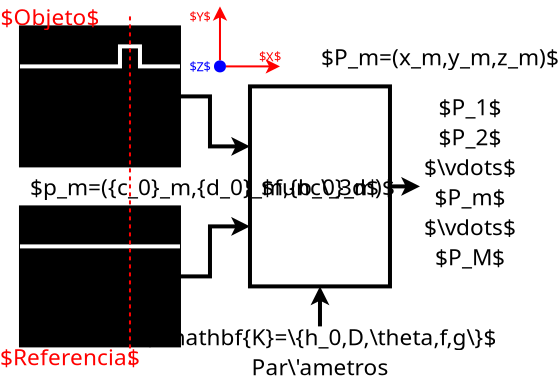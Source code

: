 <?xml version="1.0" encoding="UTF-8"?>
<dia:diagram xmlns:dia="http://www.lysator.liu.se/~alla/dia/">
  <dia:layer name="Segundo plano" visible="true" connectable="true" active="true">
    <dia:object type="Standard - Box" version="0" id="O0">
      <dia:attribute name="obj_pos">
        <dia:point val="24.5,13"/>
      </dia:attribute>
      <dia:attribute name="obj_bb">
        <dia:rectangle val="24.4,12.9;31.6,23.1"/>
      </dia:attribute>
      <dia:attribute name="elem_corner">
        <dia:point val="24.5,13"/>
      </dia:attribute>
      <dia:attribute name="elem_width">
        <dia:real val="7"/>
      </dia:attribute>
      <dia:attribute name="elem_height">
        <dia:real val="10"/>
      </dia:attribute>
      <dia:attribute name="border_width">
        <dia:real val="0.2"/>
      </dia:attribute>
      <dia:attribute name="show_background">
        <dia:boolean val="true"/>
      </dia:attribute>
    </dia:object>
    <dia:object type="Standard - Path" version="0" id="O1">
      <dia:attribute name="obj_pos">
        <dia:point val="13,10"/>
      </dia:attribute>
      <dia:attribute name="obj_bb">
        <dia:rectangle val="12.95,9.95;21.05,17.05"/>
      </dia:attribute>
      <dia:attribute name="meta">
        <dia:composite type="dict"/>
      </dia:attribute>
      <dia:attribute name="bez_points">
        <dia:bezpoint type="moveto" p1="13,10"/>
        <dia:bezpoint type="lineto" p1="21,10"/>
        <dia:bezpoint type="lineto" p1="21,17"/>
        <dia:bezpoint type="lineto" p1="13,17"/>
        <dia:bezpoint type="lineto" p1="13,10"/>
      </dia:attribute>
      <dia:attribute name="stroke_or_fill">
        <dia:enum val="3"/>
      </dia:attribute>
      <dia:attribute name="line_width">
        <dia:real val="0.1"/>
      </dia:attribute>
      <dia:attribute name="line_colour">
        <dia:color val="#000000ff"/>
      </dia:attribute>
      <dia:attribute name="line_style">
        <dia:enum val="0"/>
        <dia:real val="1"/>
      </dia:attribute>
      <dia:attribute name="line_join">
        <dia:enum val="0"/>
      </dia:attribute>
      <dia:attribute name="line_caps">
        <dia:enum val="0"/>
      </dia:attribute>
      <dia:attribute name="fill_colour">
        <dia:color val="#000000ff"/>
      </dia:attribute>
      <dia:attribute name="show_control_lines">
        <dia:boolean val="false"/>
      </dia:attribute>
      <dia:attribute name="pattern"/>
    </dia:object>
    <dia:object type="Standard - Path" version="0" id="O2">
      <dia:attribute name="obj_pos">
        <dia:point val="21,12"/>
      </dia:attribute>
      <dia:attribute name="obj_bb">
        <dia:rectangle val="12.9,10.9;21.1,12.1"/>
      </dia:attribute>
      <dia:attribute name="meta">
        <dia:composite type="dict"/>
      </dia:attribute>
      <dia:attribute name="bez_points">
        <dia:bezpoint type="moveto" p1="21,12"/>
        <dia:bezpoint type="lineto" p1="19,12"/>
        <dia:bezpoint type="lineto" p1="19,11"/>
        <dia:bezpoint type="lineto" p1="18,11"/>
        <dia:bezpoint type="lineto" p1="18,12"/>
        <dia:bezpoint type="lineto" p1="13,12"/>
      </dia:attribute>
      <dia:attribute name="stroke_or_fill">
        <dia:enum val="1"/>
      </dia:attribute>
      <dia:attribute name="line_width">
        <dia:real val="0.2"/>
      </dia:attribute>
      <dia:attribute name="line_colour">
        <dia:color val="#ffffffff"/>
      </dia:attribute>
      <dia:attribute name="line_style">
        <dia:enum val="0"/>
        <dia:real val="1"/>
      </dia:attribute>
      <dia:attribute name="line_join">
        <dia:enum val="0"/>
      </dia:attribute>
      <dia:attribute name="line_caps">
        <dia:enum val="0"/>
      </dia:attribute>
      <dia:attribute name="fill_colour">
        <dia:color val="#ffffffff"/>
      </dia:attribute>
      <dia:attribute name="show_control_lines">
        <dia:boolean val="false"/>
      </dia:attribute>
      <dia:attribute name="pattern"/>
    </dia:object>
    <dia:group>
      <dia:attribute name="meta">
        <dia:composite type="dict"/>
      </dia:attribute>
      <dia:attribute name="matrix">
        <dia:matrix xx="1" xy="0" yx="0" yy="1" x0="0" y0="1.155e-14"/>
      </dia:attribute>
      <dia:object type="Standard - Box" version="0" id="O3">
        <dia:attribute name="obj_pos">
          <dia:point val="13,19"/>
        </dia:attribute>
        <dia:attribute name="obj_bb">
          <dia:rectangle val="12.95,18.95;21.05,26.05"/>
        </dia:attribute>
        <dia:attribute name="elem_corner">
          <dia:point val="13,19"/>
        </dia:attribute>
        <dia:attribute name="elem_width">
          <dia:real val="8"/>
        </dia:attribute>
        <dia:attribute name="elem_height">
          <dia:real val="7"/>
        </dia:attribute>
        <dia:attribute name="inner_color">
          <dia:color val="#000000ff"/>
        </dia:attribute>
        <dia:attribute name="show_background">
          <dia:boolean val="true"/>
        </dia:attribute>
      </dia:object>
      <dia:object type="Standard - Line" version="0" id="O4">
        <dia:attribute name="obj_pos">
          <dia:point val="13,21"/>
        </dia:attribute>
        <dia:attribute name="obj_bb">
          <dia:rectangle val="12.9,20.9;21.1,21.1"/>
        </dia:attribute>
        <dia:attribute name="conn_endpoints">
          <dia:point val="13,21"/>
          <dia:point val="21,21"/>
        </dia:attribute>
        <dia:attribute name="numcp">
          <dia:int val="1"/>
        </dia:attribute>
        <dia:attribute name="line_color">
          <dia:color val="#ffffffff"/>
        </dia:attribute>
        <dia:attribute name="line_width">
          <dia:real val="0.2"/>
        </dia:attribute>
      </dia:object>
    </dia:group>
    <dia:object type="Standard - PolyLine" version="0" id="O5">
      <dia:attribute name="obj_pos">
        <dia:point val="21,22.5"/>
      </dia:attribute>
      <dia:attribute name="obj_bb">
        <dia:rectangle val="20.9,19.526;24.6,22.6"/>
      </dia:attribute>
      <dia:attribute name="poly_points">
        <dia:point val="21,22.5"/>
        <dia:point val="22.5,22.5"/>
        <dia:point val="22.5,20"/>
        <dia:point val="24.5,20"/>
      </dia:attribute>
      <dia:attribute name="line_width">
        <dia:real val="0.2"/>
      </dia:attribute>
      <dia:attribute name="end_arrow">
        <dia:enum val="22"/>
      </dia:attribute>
      <dia:attribute name="end_arrow_length">
        <dia:real val="0.5"/>
      </dia:attribute>
      <dia:attribute name="end_arrow_width">
        <dia:real val="0.5"/>
      </dia:attribute>
      <dia:connections>
        <dia:connection handle="0" to="O3" connection="4"/>
      </dia:connections>
    </dia:object>
    <dia:object type="Standard - PolyLine" version="0" id="O6">
      <dia:attribute name="obj_pos">
        <dia:point val="21,13.5"/>
      </dia:attribute>
      <dia:attribute name="obj_bb">
        <dia:rectangle val="20.9,13.4;24.6,16.474"/>
      </dia:attribute>
      <dia:attribute name="poly_points">
        <dia:point val="21,13.5"/>
        <dia:point val="22.5,13.5"/>
        <dia:point val="22.5,16"/>
        <dia:point val="24.5,16"/>
      </dia:attribute>
      <dia:attribute name="line_width">
        <dia:real val="0.2"/>
      </dia:attribute>
      <dia:attribute name="end_arrow">
        <dia:enum val="22"/>
      </dia:attribute>
      <dia:attribute name="end_arrow_length">
        <dia:real val="0.5"/>
      </dia:attribute>
      <dia:attribute name="end_arrow_width">
        <dia:real val="0.5"/>
      </dia:attribute>
    </dia:object>
    <dia:object type="Standard - Line" version="0" id="O7">
      <dia:attribute name="obj_pos">
        <dia:point val="23,9"/>
      </dia:attribute>
      <dia:attribute name="obj_bb">
        <dia:rectangle val="22.638,8.95;23.362,11.75"/>
      </dia:attribute>
      <dia:attribute name="conn_endpoints">
        <dia:point val="23,9"/>
        <dia:point val="23,11.7"/>
      </dia:attribute>
      <dia:attribute name="numcp">
        <dia:int val="1"/>
      </dia:attribute>
      <dia:attribute name="line_color">
        <dia:color val="#ff0000ff"/>
      </dia:attribute>
      <dia:attribute name="start_arrow">
        <dia:enum val="22"/>
      </dia:attribute>
      <dia:attribute name="start_arrow_length">
        <dia:real val="0.5"/>
      </dia:attribute>
      <dia:attribute name="start_arrow_width">
        <dia:real val="0.5"/>
      </dia:attribute>
      <dia:connections>
        <dia:connection handle="1" to="O12" connection="8"/>
      </dia:connections>
    </dia:object>
    <dia:object type="Standard - Line" version="0" id="O8">
      <dia:attribute name="obj_pos">
        <dia:point val="26,12"/>
      </dia:attribute>
      <dia:attribute name="obj_bb">
        <dia:rectangle val="23.25,11.638;26.05,12.362"/>
      </dia:attribute>
      <dia:attribute name="conn_endpoints">
        <dia:point val="26,12"/>
        <dia:point val="23.3,12"/>
      </dia:attribute>
      <dia:attribute name="numcp">
        <dia:int val="1"/>
      </dia:attribute>
      <dia:attribute name="line_color">
        <dia:color val="#ff0000ff"/>
      </dia:attribute>
      <dia:attribute name="start_arrow">
        <dia:enum val="22"/>
      </dia:attribute>
      <dia:attribute name="start_arrow_length">
        <dia:real val="0.5"/>
      </dia:attribute>
      <dia:attribute name="start_arrow_width">
        <dia:real val="0.5"/>
      </dia:attribute>
      <dia:connections>
        <dia:connection handle="1" to="O12" connection="8"/>
      </dia:connections>
    </dia:object>
    <dia:object type="Standard - Text" version="1" id="O9">
      <dia:attribute name="obj_pos">
        <dia:point val="25.5,11.5"/>
      </dia:attribute>
      <dia:attribute name="obj_bb">
        <dia:rectangle val="24.874,11.126;26.126,11.874"/>
      </dia:attribute>
      <dia:attribute name="text">
        <dia:composite type="text">
          <dia:attribute name="string">
            <dia:string>#$X$#</dia:string>
          </dia:attribute>
          <dia:attribute name="font">
            <dia:font family="sans" style="0" name="Helvetica"/>
          </dia:attribute>
          <dia:attribute name="height">
            <dia:real val="0.8"/>
          </dia:attribute>
          <dia:attribute name="pos">
            <dia:point val="25.5,11.721"/>
          </dia:attribute>
          <dia:attribute name="color">
            <dia:color val="#ff0000ff"/>
          </dia:attribute>
          <dia:attribute name="alignment">
            <dia:enum val="1"/>
          </dia:attribute>
        </dia:composite>
      </dia:attribute>
      <dia:attribute name="valign">
        <dia:enum val="2"/>
      </dia:attribute>
    </dia:object>
    <dia:object type="Standard - Text" version="1" id="O10">
      <dia:attribute name="obj_pos">
        <dia:point val="22,12"/>
      </dia:attribute>
      <dia:attribute name="obj_bb">
        <dia:rectangle val="21.374,11.626;22.626,12.374"/>
      </dia:attribute>
      <dia:attribute name="text">
        <dia:composite type="text">
          <dia:attribute name="string">
            <dia:string>#$Z$#</dia:string>
          </dia:attribute>
          <dia:attribute name="font">
            <dia:font family="sans" style="0" name="Helvetica"/>
          </dia:attribute>
          <dia:attribute name="height">
            <dia:real val="0.8"/>
          </dia:attribute>
          <dia:attribute name="pos">
            <dia:point val="22,12.221"/>
          </dia:attribute>
          <dia:attribute name="color">
            <dia:color val="#0000ffff"/>
          </dia:attribute>
          <dia:attribute name="alignment">
            <dia:enum val="1"/>
          </dia:attribute>
        </dia:composite>
      </dia:attribute>
      <dia:attribute name="valign">
        <dia:enum val="2"/>
      </dia:attribute>
    </dia:object>
    <dia:object type="Standard - Text" version="1" id="O11">
      <dia:attribute name="obj_pos">
        <dia:point val="22,9.5"/>
      </dia:attribute>
      <dia:attribute name="obj_bb">
        <dia:rectangle val="21.398,9.126;22.602,9.874"/>
      </dia:attribute>
      <dia:attribute name="text">
        <dia:composite type="text">
          <dia:attribute name="string">
            <dia:string>#$Y$#</dia:string>
          </dia:attribute>
          <dia:attribute name="font">
            <dia:font family="sans" style="0" name="Helvetica"/>
          </dia:attribute>
          <dia:attribute name="height">
            <dia:real val="0.8"/>
          </dia:attribute>
          <dia:attribute name="pos">
            <dia:point val="22,9.721"/>
          </dia:attribute>
          <dia:attribute name="color">
            <dia:color val="#ff0000ff"/>
          </dia:attribute>
          <dia:attribute name="alignment">
            <dia:enum val="1"/>
          </dia:attribute>
        </dia:composite>
      </dia:attribute>
      <dia:attribute name="valign">
        <dia:enum val="2"/>
      </dia:attribute>
    </dia:object>
    <dia:object type="Standard - Ellipse" version="0" id="O12">
      <dia:attribute name="obj_pos">
        <dia:point val="22.75,11.75"/>
      </dia:attribute>
      <dia:attribute name="obj_bb">
        <dia:rectangle val="22.7,11.7;23.3,12.3"/>
      </dia:attribute>
      <dia:attribute name="elem_corner">
        <dia:point val="22.75,11.75"/>
      </dia:attribute>
      <dia:attribute name="elem_width">
        <dia:real val="0.5"/>
      </dia:attribute>
      <dia:attribute name="elem_height">
        <dia:real val="0.5"/>
      </dia:attribute>
      <dia:attribute name="border_width">
        <dia:real val="0.1"/>
      </dia:attribute>
      <dia:attribute name="border_color">
        <dia:color val="#0000ffff"/>
      </dia:attribute>
      <dia:attribute name="inner_color">
        <dia:color val="#0000ffff"/>
      </dia:attribute>
    </dia:object>
    <dia:object type="Standard - Text" version="1" id="O13">
      <dia:attribute name="obj_pos">
        <dia:point val="14.5,9.5"/>
      </dia:attribute>
      <dia:attribute name="obj_bb">
        <dia:rectangle val="11.91,8.841;17.09,10.159"/>
      </dia:attribute>
      <dia:attribute name="text">
        <dia:composite type="text">
          <dia:attribute name="string">
            <dia:string>#$Objeto$#</dia:string>
          </dia:attribute>
          <dia:attribute name="font">
            <dia:font family="sans" style="0" name="Helvetica"/>
          </dia:attribute>
          <dia:attribute name="height">
            <dia:real val="1.411"/>
          </dia:attribute>
          <dia:attribute name="pos">
            <dia:point val="14.5,9.891"/>
          </dia:attribute>
          <dia:attribute name="color">
            <dia:color val="#ff0000ff"/>
          </dia:attribute>
          <dia:attribute name="alignment">
            <dia:enum val="1"/>
          </dia:attribute>
        </dia:composite>
      </dia:attribute>
      <dia:attribute name="valign">
        <dia:enum val="2"/>
      </dia:attribute>
    </dia:object>
    <dia:object type="Standard - Text" version="1" id="O14">
      <dia:attribute name="obj_pos">
        <dia:point val="15.5,26.5"/>
      </dia:attribute>
      <dia:attribute name="obj_bb">
        <dia:rectangle val="11.784,25.841;19.216,27.159"/>
      </dia:attribute>
      <dia:attribute name="text">
        <dia:composite type="text">
          <dia:attribute name="string">
            <dia:string>#$Referencia$#</dia:string>
          </dia:attribute>
          <dia:attribute name="font">
            <dia:font family="sans" style="0" name="Helvetica"/>
          </dia:attribute>
          <dia:attribute name="height">
            <dia:real val="1.411"/>
          </dia:attribute>
          <dia:attribute name="pos">
            <dia:point val="15.5,26.891"/>
          </dia:attribute>
          <dia:attribute name="color">
            <dia:color val="#ff0000ff"/>
          </dia:attribute>
          <dia:attribute name="alignment">
            <dia:enum val="1"/>
          </dia:attribute>
        </dia:composite>
      </dia:attribute>
      <dia:attribute name="valign">
        <dia:enum val="2"/>
      </dia:attribute>
    </dia:object>
    <dia:object type="Standard - Text" version="1" id="O15">
      <dia:attribute name="obj_pos">
        <dia:point val="28,18"/>
      </dia:attribute>
      <dia:attribute name="obj_bb">
        <dia:rectangle val="24.869,17.341;31.131,18.659"/>
      </dia:attribute>
      <dia:attribute name="text">
        <dia:composite type="text">
          <dia:attribute name="string">
            <dia:string>#$func\_3d$#</dia:string>
          </dia:attribute>
          <dia:attribute name="font">
            <dia:font family="sans" style="0" name="Helvetica"/>
          </dia:attribute>
          <dia:attribute name="height">
            <dia:real val="1.411"/>
          </dia:attribute>
          <dia:attribute name="pos">
            <dia:point val="28,18.391"/>
          </dia:attribute>
          <dia:attribute name="color">
            <dia:color val="#000000ff"/>
          </dia:attribute>
          <dia:attribute name="alignment">
            <dia:enum val="1"/>
          </dia:attribute>
        </dia:composite>
      </dia:attribute>
      <dia:attribute name="valign">
        <dia:enum val="2"/>
      </dia:attribute>
      <dia:connections>
        <dia:connection handle="0" to="O0" connection="8"/>
      </dia:connections>
    </dia:object>
    <dia:object type="Standard - PolyLine" version="0" id="O16">
      <dia:attribute name="obj_pos">
        <dia:point val="31.5,18"/>
      </dia:attribute>
      <dia:attribute name="obj_bb">
        <dia:rectangle val="31.4,17.526;33.1,18.474"/>
      </dia:attribute>
      <dia:attribute name="poly_points">
        <dia:point val="31.5,18"/>
        <dia:point val="33,18"/>
      </dia:attribute>
      <dia:attribute name="line_width">
        <dia:real val="0.2"/>
      </dia:attribute>
      <dia:attribute name="end_arrow">
        <dia:enum val="22"/>
      </dia:attribute>
      <dia:attribute name="end_arrow_length">
        <dia:real val="0.5"/>
      </dia:attribute>
      <dia:attribute name="end_arrow_width">
        <dia:real val="0.5"/>
      </dia:attribute>
      <dia:connections>
        <dia:connection handle="0" to="O0" connection="4"/>
      </dia:connections>
    </dia:object>
    <dia:object type="Standard - Text" version="1" id="O17">
      <dia:attribute name="obj_pos">
        <dia:point val="35.5,18.5"/>
      </dia:attribute>
      <dia:attribute name="obj_bb">
        <dia:rectangle val="33.61,17.841;37.39,19.159"/>
      </dia:attribute>
      <dia:attribute name="text">
        <dia:composite type="text">
          <dia:attribute name="string">
            <dia:string>#$P_m$#</dia:string>
          </dia:attribute>
          <dia:attribute name="font">
            <dia:font family="sans" style="0" name="Helvetica"/>
          </dia:attribute>
          <dia:attribute name="height">
            <dia:real val="1.411"/>
          </dia:attribute>
          <dia:attribute name="pos">
            <dia:point val="35.5,18.891"/>
          </dia:attribute>
          <dia:attribute name="color">
            <dia:color val="#000000ff"/>
          </dia:attribute>
          <dia:attribute name="alignment">
            <dia:enum val="1"/>
          </dia:attribute>
        </dia:composite>
      </dia:attribute>
      <dia:attribute name="valign">
        <dia:enum val="2"/>
      </dia:attribute>
    </dia:object>
    <dia:object type="Standard - PolyLine" version="0" id="O18">
      <dia:attribute name="obj_pos">
        <dia:point val="28,25"/>
      </dia:attribute>
      <dia:attribute name="obj_bb">
        <dia:rectangle val="27.526,22.9;28.474,25.1"/>
      </dia:attribute>
      <dia:attribute name="poly_points">
        <dia:point val="28,25"/>
        <dia:point val="28,23"/>
      </dia:attribute>
      <dia:attribute name="line_width">
        <dia:real val="0.2"/>
      </dia:attribute>
      <dia:attribute name="end_arrow">
        <dia:enum val="22"/>
      </dia:attribute>
      <dia:attribute name="end_arrow_length">
        <dia:real val="0.5"/>
      </dia:attribute>
      <dia:attribute name="end_arrow_width">
        <dia:real val="0.5"/>
      </dia:attribute>
      <dia:connections>
        <dia:connection handle="1" to="O0" connection="6"/>
      </dia:connections>
    </dia:object>
    <dia:object type="Standard - Text" version="1" id="O19">
      <dia:attribute name="obj_pos">
        <dia:point val="28,25.5"/>
      </dia:attribute>
      <dia:attribute name="obj_bb">
        <dia:rectangle val="18.008,24.841;37.992,26.159"/>
      </dia:attribute>
      <dia:attribute name="text">
        <dia:composite type="text">
          <dia:attribute name="string">
            <dia:string>#$\mathbf{K}=\{h_0,D,\theta,f,g\}$#</dia:string>
          </dia:attribute>
          <dia:attribute name="font">
            <dia:font family="sans" style="0" name="Helvetica"/>
          </dia:attribute>
          <dia:attribute name="height">
            <dia:real val="1.411"/>
          </dia:attribute>
          <dia:attribute name="pos">
            <dia:point val="28,25.891"/>
          </dia:attribute>
          <dia:attribute name="color">
            <dia:color val="#000000ff"/>
          </dia:attribute>
          <dia:attribute name="alignment">
            <dia:enum val="1"/>
          </dia:attribute>
        </dia:composite>
      </dia:attribute>
      <dia:attribute name="valign">
        <dia:enum val="2"/>
      </dia:attribute>
    </dia:object>
    <dia:object type="Standard - Text" version="1" id="O20">
      <dia:attribute name="obj_pos">
        <dia:point val="28,27"/>
      </dia:attribute>
      <dia:attribute name="obj_bb">
        <dia:rectangle val="24.438,26.341;31.562,27.659"/>
      </dia:attribute>
      <dia:attribute name="text">
        <dia:composite type="text">
          <dia:attribute name="string">
            <dia:string>#Par\'ametros#</dia:string>
          </dia:attribute>
          <dia:attribute name="font">
            <dia:font family="sans" style="0" name="Helvetica"/>
          </dia:attribute>
          <dia:attribute name="height">
            <dia:real val="1.411"/>
          </dia:attribute>
          <dia:attribute name="pos">
            <dia:point val="28,27.391"/>
          </dia:attribute>
          <dia:attribute name="color">
            <dia:color val="#000000ff"/>
          </dia:attribute>
          <dia:attribute name="alignment">
            <dia:enum val="1"/>
          </dia:attribute>
        </dia:composite>
      </dia:attribute>
      <dia:attribute name="valign">
        <dia:enum val="2"/>
      </dia:attribute>
    </dia:object>
    <dia:object type="Standard - Text" version="1" id="O21">
      <dia:attribute name="obj_pos">
        <dia:point val="34,11.5"/>
      </dia:attribute>
      <dia:attribute name="obj_bb">
        <dia:rectangle val="27.376,10.841;40.624,12.159"/>
      </dia:attribute>
      <dia:attribute name="text">
        <dia:composite type="text">
          <dia:attribute name="string">
            <dia:string>#$P_m=(x_m,y_m,z_m)$#</dia:string>
          </dia:attribute>
          <dia:attribute name="font">
            <dia:font family="sans" style="0" name="Helvetica"/>
          </dia:attribute>
          <dia:attribute name="height">
            <dia:real val="1.411"/>
          </dia:attribute>
          <dia:attribute name="pos">
            <dia:point val="34,11.891"/>
          </dia:attribute>
          <dia:attribute name="color">
            <dia:color val="#000000ff"/>
          </dia:attribute>
          <dia:attribute name="alignment">
            <dia:enum val="1"/>
          </dia:attribute>
        </dia:composite>
      </dia:attribute>
      <dia:attribute name="valign">
        <dia:enum val="2"/>
      </dia:attribute>
    </dia:object>
    <dia:object type="Standard - Text" version="1" id="O22">
      <dia:attribute name="obj_pos">
        <dia:point val="35.5,21.5"/>
      </dia:attribute>
      <dia:attribute name="obj_bb">
        <dia:rectangle val="33.672,20.841;37.328,22.159"/>
      </dia:attribute>
      <dia:attribute name="text">
        <dia:composite type="text">
          <dia:attribute name="string">
            <dia:string>#$P_M$#</dia:string>
          </dia:attribute>
          <dia:attribute name="font">
            <dia:font family="sans" style="0" name="Helvetica"/>
          </dia:attribute>
          <dia:attribute name="height">
            <dia:real val="1.411"/>
          </dia:attribute>
          <dia:attribute name="pos">
            <dia:point val="35.5,21.891"/>
          </dia:attribute>
          <dia:attribute name="color">
            <dia:color val="#000000ff"/>
          </dia:attribute>
          <dia:attribute name="alignment">
            <dia:enum val="1"/>
          </dia:attribute>
        </dia:composite>
      </dia:attribute>
      <dia:attribute name="valign">
        <dia:enum val="2"/>
      </dia:attribute>
    </dia:object>
    <dia:object type="Standard - Text" version="1" id="O23">
      <dia:attribute name="obj_pos">
        <dia:point val="35.5,14"/>
      </dia:attribute>
      <dia:attribute name="obj_bb">
        <dia:rectangle val="33.801,13.341;37.199,14.659"/>
      </dia:attribute>
      <dia:attribute name="text">
        <dia:composite type="text">
          <dia:attribute name="string">
            <dia:string>#$P_1$#</dia:string>
          </dia:attribute>
          <dia:attribute name="font">
            <dia:font family="sans" style="0" name="Helvetica"/>
          </dia:attribute>
          <dia:attribute name="height">
            <dia:real val="1.411"/>
          </dia:attribute>
          <dia:attribute name="pos">
            <dia:point val="35.5,14.391"/>
          </dia:attribute>
          <dia:attribute name="color">
            <dia:color val="#000000ff"/>
          </dia:attribute>
          <dia:attribute name="alignment">
            <dia:enum val="1"/>
          </dia:attribute>
        </dia:composite>
      </dia:attribute>
      <dia:attribute name="valign">
        <dia:enum val="2"/>
      </dia:attribute>
    </dia:object>
    <dia:object type="Standard - Text" version="1" id="O24">
      <dia:attribute name="obj_pos">
        <dia:point val="35.5,15.5"/>
      </dia:attribute>
      <dia:attribute name="obj_bb">
        <dia:rectangle val="33.801,14.841;37.199,16.159"/>
      </dia:attribute>
      <dia:attribute name="text">
        <dia:composite type="text">
          <dia:attribute name="string">
            <dia:string>#$P_2$#</dia:string>
          </dia:attribute>
          <dia:attribute name="font">
            <dia:font family="sans" style="0" name="Helvetica"/>
          </dia:attribute>
          <dia:attribute name="height">
            <dia:real val="1.411"/>
          </dia:attribute>
          <dia:attribute name="pos">
            <dia:point val="35.5,15.891"/>
          </dia:attribute>
          <dia:attribute name="color">
            <dia:color val="#000000ff"/>
          </dia:attribute>
          <dia:attribute name="alignment">
            <dia:enum val="1"/>
          </dia:attribute>
        </dia:composite>
      </dia:attribute>
      <dia:attribute name="valign">
        <dia:enum val="2"/>
      </dia:attribute>
    </dia:object>
    <dia:object type="Standard - Text" version="1" id="O25">
      <dia:attribute name="obj_pos">
        <dia:point val="35.5,17"/>
      </dia:attribute>
      <dia:attribute name="obj_bb">
        <dia:rectangle val="33.04,16.341;37.96,17.659"/>
      </dia:attribute>
      <dia:attribute name="text">
        <dia:composite type="text">
          <dia:attribute name="string">
            <dia:string>#$\vdots$#</dia:string>
          </dia:attribute>
          <dia:attribute name="font">
            <dia:font family="sans" style="0" name="Helvetica"/>
          </dia:attribute>
          <dia:attribute name="height">
            <dia:real val="1.411"/>
          </dia:attribute>
          <dia:attribute name="pos">
            <dia:point val="35.5,17.391"/>
          </dia:attribute>
          <dia:attribute name="color">
            <dia:color val="#000000ff"/>
          </dia:attribute>
          <dia:attribute name="alignment">
            <dia:enum val="1"/>
          </dia:attribute>
        </dia:composite>
      </dia:attribute>
      <dia:attribute name="valign">
        <dia:enum val="2"/>
      </dia:attribute>
    </dia:object>
    <dia:object type="Standard - Text" version="1" id="O26">
      <dia:attribute name="obj_pos">
        <dia:point val="35.5,20"/>
      </dia:attribute>
      <dia:attribute name="obj_bb">
        <dia:rectangle val="33.04,19.341;37.96,20.659"/>
      </dia:attribute>
      <dia:attribute name="text">
        <dia:composite type="text">
          <dia:attribute name="string">
            <dia:string>#$\vdots$#</dia:string>
          </dia:attribute>
          <dia:attribute name="font">
            <dia:font family="sans" style="0" name="Helvetica"/>
          </dia:attribute>
          <dia:attribute name="height">
            <dia:real val="1.411"/>
          </dia:attribute>
          <dia:attribute name="pos">
            <dia:point val="35.5,20.391"/>
          </dia:attribute>
          <dia:attribute name="color">
            <dia:color val="#000000ff"/>
          </dia:attribute>
          <dia:attribute name="alignment">
            <dia:enum val="1"/>
          </dia:attribute>
        </dia:composite>
      </dia:attribute>
      <dia:attribute name="valign">
        <dia:enum val="2"/>
      </dia:attribute>
    </dia:object>
    <dia:object type="Standard - Line" version="0" id="O27">
      <dia:attribute name="obj_pos">
        <dia:point val="18.5,9.5"/>
      </dia:attribute>
      <dia:attribute name="obj_bb">
        <dia:rectangle val="18.45,9.45;18.55,27.05"/>
      </dia:attribute>
      <dia:attribute name="conn_endpoints">
        <dia:point val="18.5,9.5"/>
        <dia:point val="18.5,27"/>
      </dia:attribute>
      <dia:attribute name="numcp">
        <dia:int val="1"/>
      </dia:attribute>
      <dia:attribute name="line_color">
        <dia:color val="#ff0000ff"/>
      </dia:attribute>
      <dia:attribute name="line_style">
        <dia:enum val="4"/>
      </dia:attribute>
      <dia:attribute name="dashlength">
        <dia:real val="2.0"/>
      </dia:attribute>
    </dia:object>
    <dia:object type="Standard - Text" version="1" id="O28">
      <dia:attribute name="obj_pos">
        <dia:point val="13.5,18"/>
      </dia:attribute>
      <dia:attribute name="obj_bb">
        <dia:rectangle val="13.5,17.292;35.098,18.708"/>
      </dia:attribute>
      <dia:attribute name="text">
        <dia:composite type="text">
          <dia:attribute name="string">
            <dia:string>#$p_m=({c_0}_m,{d_0}_m,{b_0}_m)$#</dia:string>
          </dia:attribute>
          <dia:attribute name="font">
            <dia:font family="sans" style="0" name="Helvetica"/>
          </dia:attribute>
          <dia:attribute name="height">
            <dia:real val="1.411"/>
          </dia:attribute>
          <dia:attribute name="pos">
            <dia:point val="13.5,18.375"/>
          </dia:attribute>
          <dia:attribute name="color">
            <dia:color val="#000000ff"/>
          </dia:attribute>
          <dia:attribute name="alignment">
            <dia:enum val="0"/>
          </dia:attribute>
        </dia:composite>
      </dia:attribute>
      <dia:attribute name="valign">
        <dia:enum val="2"/>
      </dia:attribute>
    </dia:object>
  </dia:layer>
</dia:diagram>
